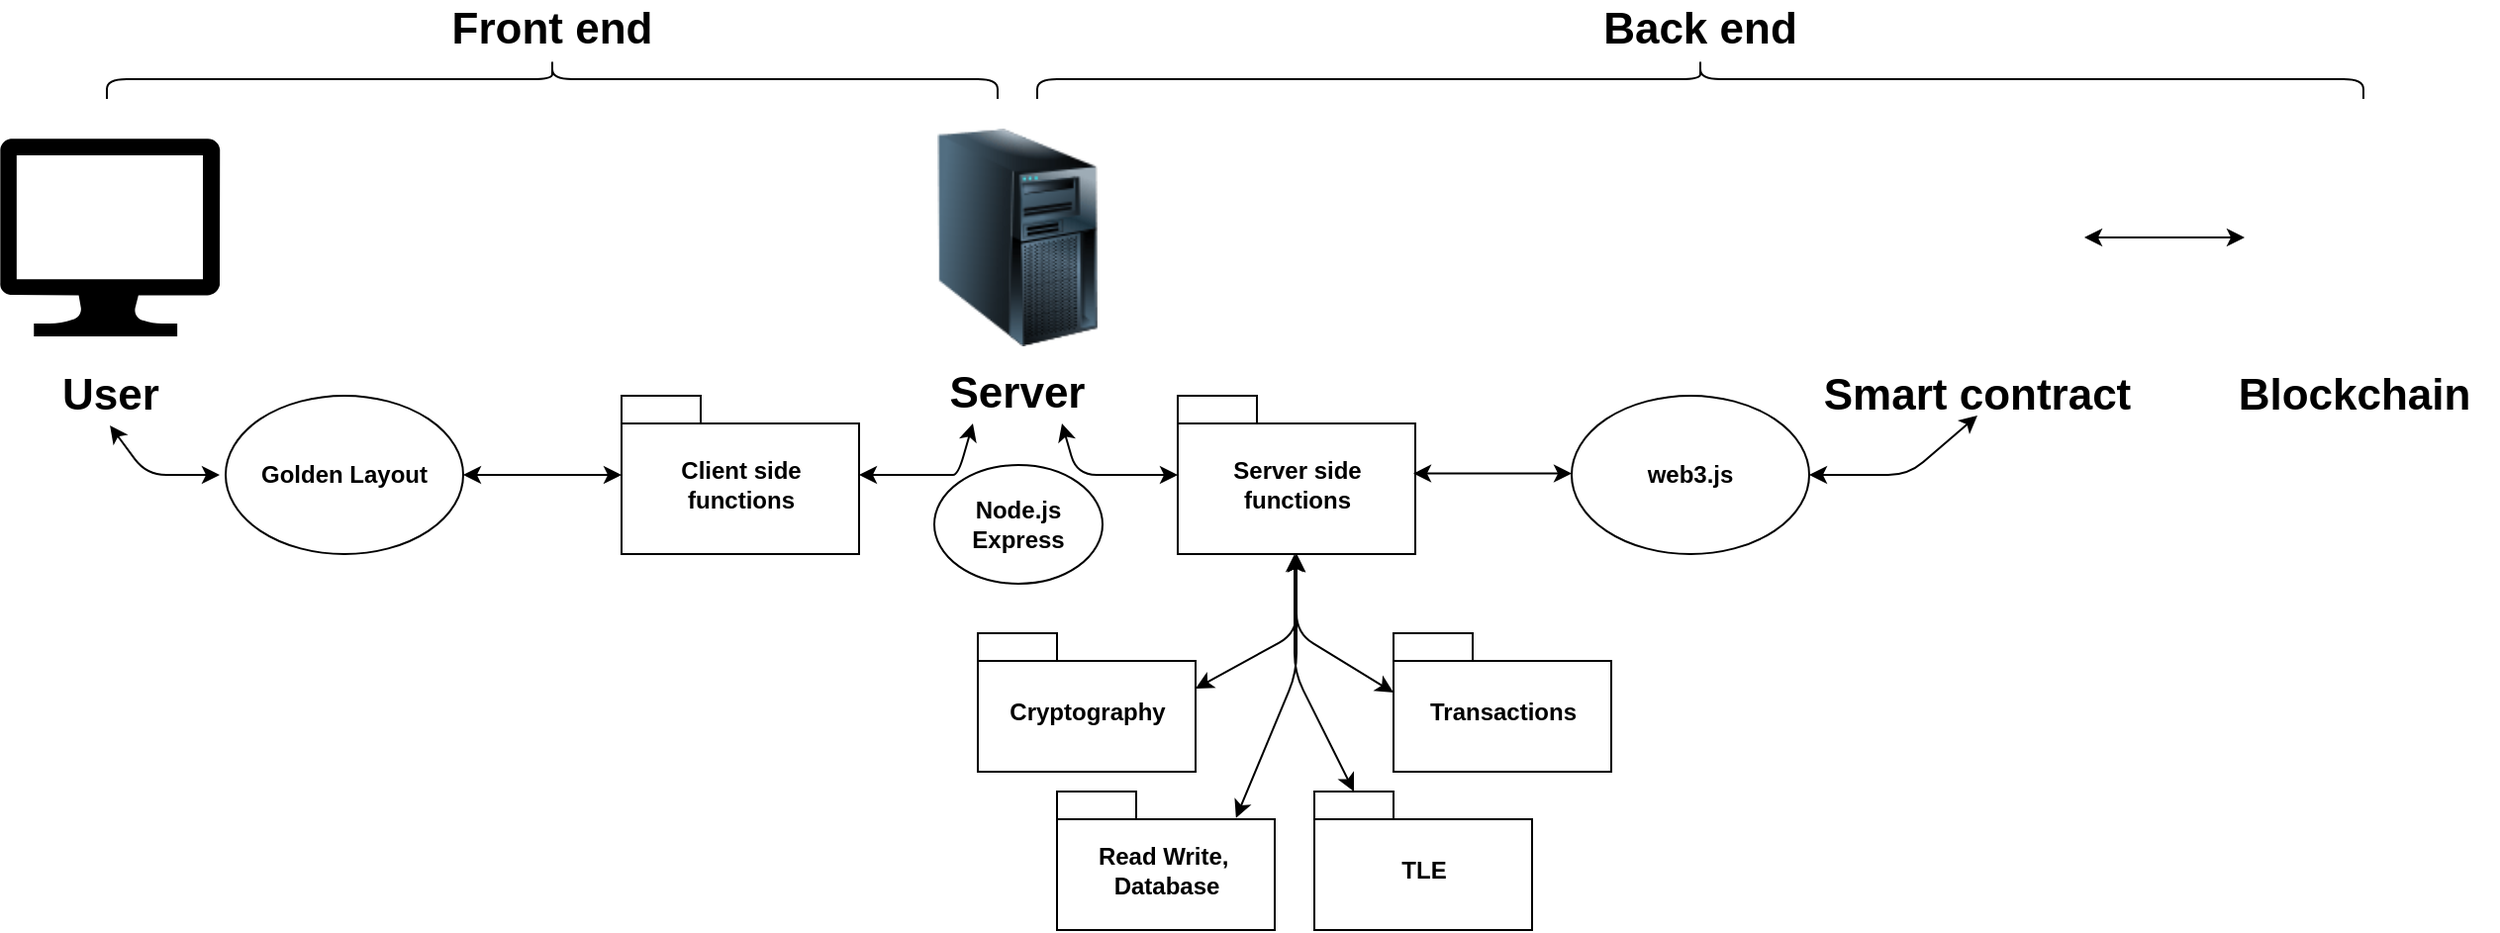 <mxfile version="13.3.5" type="google" pages="3"><diagram name="Schéma serveur" id="qO905Ad2-9UF7N1-E8Uu"><mxGraphModel dx="1885" dy="1666" grid="1" gridSize="10" guides="1" tooltips="1" connect="1" arrows="1" fold="1" page="1" pageScale="1" pageWidth="850" pageHeight="1100" math="0" shadow="0"><root><mxCell id="9je6xNs0HOezlCSoV_ib-0"/><mxCell id="9je6xNs0HOezlCSoV_ib-1" parent="9je6xNs0HOezlCSoV_ib-0"/><mxCell id="9je6xNs0HOezlCSoV_ib-2" value="" style="image;html=1;labelBackgroundColor=#ffffff;image=img/lib/clip_art/computers/Server_Tower_128x128.png" parent="9je6xNs0HOezlCSoV_ib-1" vertex="1"><mxGeometry x="-65" y="-55" width="130" height="110" as="geometry"/></mxCell><mxCell id="9je6xNs0HOezlCSoV_ib-10" value="" style="shape=curlyBracket;whiteSpace=wrap;html=1;rounded=1;direction=south;" parent="9je6xNs0HOezlCSoV_ib-1" vertex="1"><mxGeometry x="-460" y="-90" width="450" height="20" as="geometry"/></mxCell><mxCell id="9je6xNs0HOezlCSoV_ib-23" value="" style="aspect=fixed;pointerEvents=1;shadow=0;dashed=0;html=1;strokeColor=none;labelPosition=center;verticalLabelPosition=bottom;verticalAlign=top;align=center;shape=mxgraph.azure.computer;fillColor=#000000;" parent="9je6xNs0HOezlCSoV_ib-1" vertex="1"><mxGeometry x="-514" y="-50" width="111.11" height="100" as="geometry"/></mxCell><mxCell id="9je6xNs0HOezlCSoV_ib-25" value="" style="shape=image;html=1;verticalAlign=top;verticalLabelPosition=bottom;labelBackgroundColor=#ffffff;imageAspect=0;aspect=fixed;image=https://cdn4.iconfinder.com/data/icons/logos-and-brands/512/116_Ethereum_logo_logos-128.png;fillColor=#000000;" parent="9je6xNs0HOezlCSoV_ib-1" vertex="1"><mxGeometry x="620" y="-64" width="128" height="128" as="geometry"/></mxCell><mxCell id="9je6xNs0HOezlCSoV_ib-28" value="Client side&lt;br&gt;functions" style="shape=folder;fontStyle=1;spacingTop=10;tabWidth=40;tabHeight=14;tabPosition=left;html=1;" parent="9je6xNs0HOezlCSoV_ib-1" vertex="1"><mxGeometry x="-200" y="80" width="120" height="80" as="geometry"/></mxCell><mxCell id="9je6xNs0HOezlCSoV_ib-32" value="&lt;b&gt;Golden Layout&lt;/b&gt;" style="ellipse;whiteSpace=wrap;html=1;" parent="9je6xNs0HOezlCSoV_ib-1" vertex="1"><mxGeometry x="-400" y="80" width="120" height="80" as="geometry"/></mxCell><mxCell id="9je6xNs0HOezlCSoV_ib-33" value="&lt;b&gt;web3.js&lt;/b&gt;" style="ellipse;whiteSpace=wrap;html=1;" parent="9je6xNs0HOezlCSoV_ib-1" vertex="1"><mxGeometry x="280" y="80" width="120" height="80" as="geometry"/></mxCell><mxCell id="9je6xNs0HOezlCSoV_ib-34" value="Server side&lt;br&gt;functions" style="shape=folder;fontStyle=1;spacingTop=10;tabWidth=40;tabHeight=14;tabPosition=left;html=1;" parent="9je6xNs0HOezlCSoV_ib-1" vertex="1"><mxGeometry x="81" y="80" width="120" height="80" as="geometry"/></mxCell><mxCell id="9je6xNs0HOezlCSoV_ib-37" value="Cryptography" style="shape=folder;fontStyle=1;spacingTop=10;tabWidth=40;tabHeight=14;tabPosition=left;html=1;" parent="9je6xNs0HOezlCSoV_ib-1" vertex="1"><mxGeometry x="-20" y="200" width="110" height="70" as="geometry"/></mxCell><mxCell id="9je6xNs0HOezlCSoV_ib-38" value="Read Write,&amp;nbsp;&lt;br&gt;Database" style="shape=folder;fontStyle=1;spacingTop=10;tabWidth=40;tabHeight=14;tabPosition=left;html=1;" parent="9je6xNs0HOezlCSoV_ib-1" vertex="1"><mxGeometry x="20" y="280" width="110" height="70" as="geometry"/></mxCell><mxCell id="9je6xNs0HOezlCSoV_ib-39" value="TLE" style="shape=folder;fontStyle=1;spacingTop=10;tabWidth=40;tabHeight=14;tabPosition=left;html=1;" parent="9je6xNs0HOezlCSoV_ib-1" vertex="1"><mxGeometry x="150" y="280" width="110" height="70" as="geometry"/></mxCell><mxCell id="9je6xNs0HOezlCSoV_ib-40" value="Transactions" style="shape=folder;fontStyle=1;spacingTop=10;tabWidth=40;tabHeight=14;tabPosition=left;html=1;" parent="9je6xNs0HOezlCSoV_ib-1" vertex="1"><mxGeometry x="190" y="200" width="110" height="70" as="geometry"/></mxCell><mxCell id="9je6xNs0HOezlCSoV_ib-45" value="" style="shape=curlyBracket;whiteSpace=wrap;html=1;rounded=1;direction=south;" parent="9je6xNs0HOezlCSoV_ib-1" vertex="1"><mxGeometry x="10" y="-90" width="670" height="20" as="geometry"/></mxCell><mxCell id="9je6xNs0HOezlCSoV_ib-46" value="&lt;b&gt;&lt;font style=&quot;font-size: 22px&quot;&gt;Server&lt;/font&gt;&lt;/b&gt;" style="rounded=0;whiteSpace=wrap;html=1;strokeColor=none;fillColor=none;" parent="9je6xNs0HOezlCSoV_ib-1" vertex="1"><mxGeometry x="-45" y="64" width="90" height="30" as="geometry"/></mxCell><mxCell id="9je6xNs0HOezlCSoV_ib-47" value="&lt;b&gt;&lt;font style=&quot;font-size: 22px&quot;&gt;Blockchain&lt;/font&gt;&lt;/b&gt;" style="rounded=0;whiteSpace=wrap;html=1;strokeColor=none;fillColor=none;" parent="9je6xNs0HOezlCSoV_ib-1" vertex="1"><mxGeometry x="620" y="65" width="111" height="30" as="geometry"/></mxCell><mxCell id="9je6xNs0HOezlCSoV_ib-48" value="&lt;b&gt;&lt;font style=&quot;font-size: 22px&quot;&gt;User&lt;/font&gt;&lt;/b&gt;" style="rounded=0;whiteSpace=wrap;html=1;strokeColor=none;fillColor=none;" parent="9je6xNs0HOezlCSoV_ib-1" vertex="1"><mxGeometry x="-503.44" y="65" width="90" height="30" as="geometry"/></mxCell><mxCell id="9je6xNs0HOezlCSoV_ib-58" value="" style="endArrow=classic;startArrow=classic;html=1;exitX=0.5;exitY=1;exitDx=0;exitDy=0;" parent="9je6xNs0HOezlCSoV_ib-1" source="9je6xNs0HOezlCSoV_ib-48" edge="1"><mxGeometry width="50" height="50" relative="1" as="geometry"><mxPoint x="-452.89" y="170" as="sourcePoint"/><mxPoint x="-403" y="120" as="targetPoint"/><Array as="points"><mxPoint x="-440" y="120"/></Array></mxGeometry></mxCell><mxCell id="9je6xNs0HOezlCSoV_ib-59" value="" style="endArrow=classic;startArrow=classic;html=1;exitX=0.5;exitY=1;exitDx=0;exitDy=0;entryX=0;entryY=0.5;entryDx=0;entryDy=0;entryPerimeter=0;" parent="9je6xNs0HOezlCSoV_ib-1" target="9je6xNs0HOezlCSoV_ib-28" edge="1"><mxGeometry width="50" height="50" relative="1" as="geometry"><mxPoint x="-280.0" y="120" as="sourcePoint"/><mxPoint x="-200" y="127" as="targetPoint"/></mxGeometry></mxCell><mxCell id="9je6xNs0HOezlCSoV_ib-60" value="" style="endArrow=classic;startArrow=classic;html=1;exitX=0.5;exitY=1;exitDx=0;exitDy=0;entryX=0;entryY=0.5;entryDx=0;entryDy=0;entryPerimeter=0;" parent="9je6xNs0HOezlCSoV_ib-1" edge="1"><mxGeometry width="50" height="50" relative="1" as="geometry"><mxPoint x="200.0" y="119.29" as="sourcePoint"/><mxPoint x="280" y="119.29" as="targetPoint"/></mxGeometry></mxCell><mxCell id="9je6xNs0HOezlCSoV_ib-62" value="" style="endArrow=classic;startArrow=classic;html=1;exitX=0.75;exitY=1;exitDx=0;exitDy=0;" parent="9je6xNs0HOezlCSoV_ib-1" source="9je6xNs0HOezlCSoV_ib-46" edge="1"><mxGeometry width="50" height="50" relative="1" as="geometry"><mxPoint y="94" as="sourcePoint"/><mxPoint x="81.0" y="120" as="targetPoint"/><Array as="points"><mxPoint x="30" y="120"/></Array></mxGeometry></mxCell><mxCell id="9je6xNs0HOezlCSoV_ib-64" value="" style="endArrow=classic;startArrow=classic;html=1;exitX=1;exitY=0.5;exitDx=0;exitDy=0;exitPerimeter=0;entryX=0.25;entryY=1;entryDx=0;entryDy=0;" parent="9je6xNs0HOezlCSoV_ib-1" source="9je6xNs0HOezlCSoV_ib-28" target="9je6xNs0HOezlCSoV_ib-46" edge="1"><mxGeometry width="50" height="50" relative="1" as="geometry"><mxPoint x="-70" y="200" as="sourcePoint"/><mxPoint y="94" as="targetPoint"/><Array as="points"><mxPoint x="-60" y="120"/><mxPoint x="-40" y="120"/><mxPoint x="-30" y="120"/></Array></mxGeometry></mxCell><mxCell id="9je6xNs0HOezlCSoV_ib-65" value="&lt;span style=&quot;font-size: 22px&quot;&gt;&lt;b&gt;Front end&lt;/b&gt;&lt;/span&gt;" style="rounded=0;whiteSpace=wrap;html=1;strokeColor=none;fillColor=none;" parent="9je6xNs0HOezlCSoV_ib-1" vertex="1"><mxGeometry x="-330" y="-120" width="190" height="30" as="geometry"/></mxCell><mxCell id="9je6xNs0HOezlCSoV_ib-66" value="&lt;span style=&quot;font-size: 22px&quot;&gt;&lt;b&gt;Back end&lt;/b&gt;&lt;/span&gt;" style="rounded=0;whiteSpace=wrap;html=1;strokeColor=none;fillColor=none;" parent="9je6xNs0HOezlCSoV_ib-1" vertex="1"><mxGeometry x="250" y="-120" width="190" height="30" as="geometry"/></mxCell><mxCell id="9je6xNs0HOezlCSoV_ib-67" value="" style="endArrow=classic;startArrow=classic;html=1;exitX=0.5;exitY=1;exitDx=0;exitDy=0;entryX=0;entryY=0.5;entryDx=0;entryDy=0;entryPerimeter=0;exitPerimeter=0;" parent="9je6xNs0HOezlCSoV_ib-1" source="9je6xNs0HOezlCSoV_ib-34" edge="1"><mxGeometry width="50" height="50" relative="1" as="geometry"><mxPoint x="110.0" y="230.0" as="sourcePoint"/><mxPoint x="190" y="230.0" as="targetPoint"/><Array as="points"><mxPoint x="141" y="200"/></Array></mxGeometry></mxCell><mxCell id="9je6xNs0HOezlCSoV_ib-68" value="" style="endArrow=classic;startArrow=classic;html=1;entryX=0;entryY=0;entryDx=20;entryDy=0;entryPerimeter=0;" parent="9je6xNs0HOezlCSoV_ib-1" target="9je6xNs0HOezlCSoV_ib-39" edge="1"><mxGeometry width="50" height="50" relative="1" as="geometry"><mxPoint x="140" y="160" as="sourcePoint"/><mxPoint x="179" y="250.0" as="targetPoint"/><Array as="points"><mxPoint x="140" y="220"/></Array></mxGeometry></mxCell><mxCell id="9je6xNs0HOezlCSoV_ib-69" value="" style="endArrow=classic;startArrow=classic;html=1;entryX=0.822;entryY=0.191;entryDx=0;entryDy=0;entryPerimeter=0;exitX=0.5;exitY=1;exitDx=0;exitDy=0;exitPerimeter=0;" parent="9je6xNs0HOezlCSoV_ib-1" source="9je6xNs0HOezlCSoV_ib-34" target="9je6xNs0HOezlCSoV_ib-38" edge="1"><mxGeometry width="50" height="50" relative="1" as="geometry"><mxPoint x="150" y="170" as="sourcePoint"/><mxPoint x="180" y="290" as="targetPoint"/><Array as="points"><mxPoint x="141" y="220"/></Array></mxGeometry></mxCell><mxCell id="9je6xNs0HOezlCSoV_ib-70" value="" style="endArrow=classic;startArrow=classic;html=1;entryX=0;entryY=0;entryDx=110;entryDy=28;entryPerimeter=0;exitX=0.5;exitY=1;exitDx=0;exitDy=0;exitPerimeter=0;" parent="9je6xNs0HOezlCSoV_ib-1" source="9je6xNs0HOezlCSoV_ib-34" target="9je6xNs0HOezlCSoV_ib-37" edge="1"><mxGeometry width="50" height="50" relative="1" as="geometry"><mxPoint x="151" y="170" as="sourcePoint"/><mxPoint x="120.42" y="303.37" as="targetPoint"/><Array as="points"><mxPoint x="141" y="200"/></Array></mxGeometry></mxCell><mxCell id="9je6xNs0HOezlCSoV_ib-87" value="" style="shape=image;html=1;verticalAlign=top;verticalLabelPosition=bottom;labelBackgroundColor=#ffffff;imageAspect=0;aspect=fixed;image=https://cdn1.iconfinder.com/data/icons/cryptocurrency-blockchain-fintech-free/32/Cryptocurrency_digital_contract-128.png;fillColor=none;" parent="9je6xNs0HOezlCSoV_ib-1" vertex="1"><mxGeometry x="425" y="-57" width="114" height="114" as="geometry"/></mxCell><mxCell id="9je6xNs0HOezlCSoV_ib-88" value="&lt;b&gt;&lt;font style=&quot;font-size: 22px&quot;&gt;Smart contract&lt;/font&gt;&lt;/b&gt;" style="rounded=0;whiteSpace=wrap;html=1;strokeColor=none;fillColor=none;" parent="9je6xNs0HOezlCSoV_ib-1" vertex="1"><mxGeometry x="400" y="70" width="170" height="20" as="geometry"/></mxCell><mxCell id="9je6xNs0HOezlCSoV_ib-90" value="" style="endArrow=classic;startArrow=classic;html=1;exitX=1;exitY=0.5;exitDx=0;exitDy=0;entryX=0.5;entryY=1;entryDx=0;entryDy=0;" parent="9je6xNs0HOezlCSoV_ib-1" source="9je6xNs0HOezlCSoV_ib-33" target="9je6xNs0HOezlCSoV_ib-88" edge="1"><mxGeometry width="50" height="50" relative="1" as="geometry"><mxPoint x="32.5" y="104" as="sourcePoint"/><mxPoint x="91" y="130" as="targetPoint"/><Array as="points"><mxPoint x="450" y="120"/></Array></mxGeometry></mxCell><mxCell id="9je6xNs0HOezlCSoV_ib-91" value="" style="endArrow=classic;startArrow=classic;html=1;exitX=1;exitY=0.5;exitDx=0;exitDy=0;entryX=0;entryY=0.5;entryDx=0;entryDy=0;" parent="9je6xNs0HOezlCSoV_ib-1" source="9je6xNs0HOezlCSoV_ib-87" target="9je6xNs0HOezlCSoV_ib-25" edge="1"><mxGeometry width="50" height="50" relative="1" as="geometry"><mxPoint x="410.0" y="130" as="sourcePoint"/><mxPoint x="495" y="100" as="targetPoint"/><Array as="points"/></mxGeometry></mxCell><mxCell id="doK3_UJPYsUvoMBwqavG-0" value="&lt;b&gt;Node.js&lt;br&gt;Express&lt;br&gt;&lt;/b&gt;" style="ellipse;whiteSpace=wrap;html=1;" parent="9je6xNs0HOezlCSoV_ib-1" vertex="1"><mxGeometry x="-42" y="115" width="85" height="60" as="geometry"/></mxCell></root></mxGraphModel></diagram><diagram name="backend " id="DpHWVnKeV9kLT5MBquPp"><mxGraphModel dx="1885" dy="1666" grid="1" gridSize="10" guides="1" tooltips="1" connect="1" arrows="1" fold="1" page="1" pageScale="1" pageWidth="850" pageHeight="1100" math="0" shadow="0"><root><mxCell id="a3pNpbGiEoiindeU3NRF-0"/><mxCell id="a3pNpbGiEoiindeU3NRF-1" parent="a3pNpbGiEoiindeU3NRF-0"/><mxCell id="a3pNpbGiEoiindeU3NRF-2" value="" style="image;html=1;labelBackgroundColor=#ffffff;image=img/lib/clip_art/computers/Server_Tower_128x128.png" parent="a3pNpbGiEoiindeU3NRF-1" vertex="1"><mxGeometry x="-65" y="-55" width="130" height="110" as="geometry"/></mxCell><mxCell id="a3pNpbGiEoiindeU3NRF-5" value="" style="shape=image;html=1;verticalAlign=top;verticalLabelPosition=bottom;labelBackgroundColor=#ffffff;imageAspect=0;aspect=fixed;image=https://cdn4.iconfinder.com/data/icons/logos-and-brands/512/116_Ethereum_logo_logos-128.png;fillColor=#000000;" parent="a3pNpbGiEoiindeU3NRF-1" vertex="1"><mxGeometry x="490" y="-65" width="128" height="128" as="geometry"/></mxCell><mxCell id="a3pNpbGiEoiindeU3NRF-8" value="&lt;b&gt;web3.js&lt;/b&gt;" style="ellipse;whiteSpace=wrap;html=1;" parent="a3pNpbGiEoiindeU3NRF-1" vertex="1"><mxGeometry x="330" y="-40" width="120" height="80" as="geometry"/></mxCell><mxCell id="a3pNpbGiEoiindeU3NRF-15" value="&lt;b&gt;&lt;font style=&quot;font-size: 22px&quot;&gt;Server&lt;br&gt;(Node.js)&lt;br&gt;&lt;/font&gt;&lt;/b&gt;" style="rounded=0;whiteSpace=wrap;html=1;strokeColor=none;fillColor=none;" parent="a3pNpbGiEoiindeU3NRF-1" vertex="1"><mxGeometry x="-45" y="64" width="90" height="30" as="geometry"/></mxCell><mxCell id="a3pNpbGiEoiindeU3NRF-16" value="&lt;b&gt;&lt;font style=&quot;font-size: 22px&quot;&gt;Blockchain&lt;/font&gt;&lt;/b&gt;" style="rounded=0;whiteSpace=wrap;html=1;strokeColor=none;fillColor=none;" parent="a3pNpbGiEoiindeU3NRF-1" vertex="1"><mxGeometry x="490" y="64" width="111" height="30" as="geometry"/></mxCell><mxCell id="a3pNpbGiEoiindeU3NRF-34" value="&lt;b&gt;crypto&lt;/b&gt;" style="ellipse;whiteSpace=wrap;html=1;" parent="a3pNpbGiEoiindeU3NRF-1" vertex="1"><mxGeometry x="150" y="-135" width="120" height="80" as="geometry"/></mxCell><mxCell id="a3pNpbGiEoiindeU3NRF-36" value="&lt;b&gt;ethereumjs-tx&lt;/b&gt;" style="ellipse;whiteSpace=wrap;html=1;" parent="a3pNpbGiEoiindeU3NRF-1" vertex="1"><mxGeometry x="150" y="-40" width="120" height="80" as="geometry"/></mxCell><mxCell id="a3pNpbGiEoiindeU3NRF-37" value="&lt;b&gt;fs&lt;/b&gt;" style="ellipse;whiteSpace=wrap;html=1;" parent="a3pNpbGiEoiindeU3NRF-1" vertex="1"><mxGeometry x="150" y="55" width="120" height="80" as="geometry"/></mxCell><mxCell id="a3pNpbGiEoiindeU3NRF-39" value="" style="endArrow=classic;startArrow=classic;html=1;entryX=1;entryY=0.5;entryDx=0;entryDy=0;" parent="a3pNpbGiEoiindeU3NRF-1" target="a3pNpbGiEoiindeU3NRF-8" edge="1"><mxGeometry width="50" height="50" relative="1" as="geometry"><mxPoint x="515" y="-1.5" as="sourcePoint"/><mxPoint x="440" y="-1.5" as="targetPoint"/></mxGeometry></mxCell><mxCell id="QmHdf72pvjFQtFqsAINu-2" value="" style="edgeStyle=orthogonalEdgeStyle;rounded=0;orthogonalLoop=1;jettySize=auto;html=1;" parent="a3pNpbGiEoiindeU3NRF-1" source="QmHdf72pvjFQtFqsAINu-0" target="a3pNpbGiEoiindeU3NRF-8" edge="1"><mxGeometry relative="1" as="geometry"/></mxCell><mxCell id="QmHdf72pvjFQtFqsAINu-0" value="" style="shape=curlyBracket;whiteSpace=wrap;html=1;rounded=1;direction=west;" parent="a3pNpbGiEoiindeU3NRF-1" vertex="1"><mxGeometry x="270" y="-140" width="40" height="280" as="geometry"/></mxCell><mxCell id="QmHdf72pvjFQtFqsAINu-4" value="" style="edgeStyle=orthogonalEdgeStyle;rounded=0;orthogonalLoop=1;jettySize=auto;html=1;" parent="a3pNpbGiEoiindeU3NRF-1" source="QmHdf72pvjFQtFqsAINu-3" target="a3pNpbGiEoiindeU3NRF-2" edge="1"><mxGeometry relative="1" as="geometry"/></mxCell><mxCell id="QmHdf72pvjFQtFqsAINu-3" value="" style="shape=curlyBracket;whiteSpace=wrap;html=1;rounded=1;direction=east;" parent="a3pNpbGiEoiindeU3NRF-1" vertex="1"><mxGeometry x="110" y="-140" width="40" height="280" as="geometry"/></mxCell></root></mxGraphModel></diagram><diagram id="c0juWbZp7hpYYsh-IfMn" name="blockchain"><mxGraphModel dx="1035" dy="1735" grid="1" gridSize="10" guides="1" tooltips="1" connect="1" arrows="1" fold="1" page="1" pageScale="1" pageWidth="827" pageHeight="1169" math="0" shadow="0"><root><mxCell id="c7sFwPUhOAxhG6LEKwNR-0"/><mxCell id="c7sFwPUhOAxhG6LEKwNR-1" parent="c7sFwPUhOAxhG6LEKwNR-0"/><mxCell id="c7sFwPUhOAxhG6LEKwNR-2" value="" style="group" parent="c7sFwPUhOAxhG6LEKwNR-1" vertex="1" connectable="0"><mxGeometry x="20" y="-260.001" width="230" height="97.277" as="geometry"/></mxCell><mxCell id="c7sFwPUhOAxhG6LEKwNR-3" value="" style="shape=image;html=1;verticalAlign=top;verticalLabelPosition=bottom;labelBackgroundColor=#ffffff;imageAspect=0;aspect=fixed;image=https://cdn2.iconfinder.com/data/icons/miscellaneous-41/43/Asset_8-2-128.png" parent="c7sFwPUhOAxhG6LEKwNR-2" vertex="1"><mxGeometry y="14.246" width="68.785" height="68.785" as="geometry"/></mxCell><mxCell id="c7sFwPUhOAxhG6LEKwNR-4" value="" style="shape=image;html=1;verticalAlign=top;verticalLabelPosition=bottom;labelBackgroundColor=#ffffff;imageAspect=0;aspect=fixed;image=https://cdn1.iconfinder.com/data/icons/multimedia-and-interface-flat-style-1/32/Multimedia_Link_hyperlink_web_interface_chain-128.png;rotation=-45;" parent="c7sFwPUhOAxhG6LEKwNR-2" vertex="1"><mxGeometry x="80.607" y="14.246" width="68.785" height="68.785" as="geometry"/></mxCell><mxCell id="c7sFwPUhOAxhG6LEKwNR-5" value="" style="shape=image;html=1;verticalAlign=top;verticalLabelPosition=bottom;labelBackgroundColor=#ffffff;imageAspect=0;aspect=fixed;image=https://cdn2.iconfinder.com/data/icons/miscellaneous-41/43/Asset_8-2-128.png" parent="c7sFwPUhOAxhG6LEKwNR-2" vertex="1"><mxGeometry x="161.215" y="12.472" width="68.785" height="68.785" as="geometry"/></mxCell><mxCell id="c7sFwPUhOAxhG6LEKwNR-7" value="" style="shape=image;html=1;verticalAlign=top;verticalLabelPosition=bottom;labelBackgroundColor=#ffffff;imageAspect=0;aspect=fixed;image=https://cdn2.iconfinder.com/data/icons/miscellaneous-41/43/Asset_8-2-128.png" parent="c7sFwPUhOAxhG6LEKwNR-1" vertex="1"><mxGeometry x="182" y="-247.755" width="68.785" height="68.785" as="geometry"/></mxCell><mxCell id="c7sFwPUhOAxhG6LEKwNR-8" value="" style="shape=image;html=1;verticalAlign=top;verticalLabelPosition=bottom;labelBackgroundColor=#ffffff;imageAspect=0;aspect=fixed;image=https://cdn1.iconfinder.com/data/icons/multimedia-and-interface-flat-style-1/32/Multimedia_Link_hyperlink_web_interface_chain-128.png;rotation=-45;" parent="c7sFwPUhOAxhG6LEKwNR-1" vertex="1"><mxGeometry x="262.607" y="-247.755" width="68.785" height="68.785" as="geometry"/></mxCell><mxCell id="c7sFwPUhOAxhG6LEKwNR-9" value="" style="shape=image;html=1;verticalAlign=top;verticalLabelPosition=bottom;labelBackgroundColor=#ffffff;imageAspect=0;aspect=fixed;image=https://cdn2.iconfinder.com/data/icons/miscellaneous-41/43/Asset_8-2-128.png" parent="c7sFwPUhOAxhG6LEKwNR-1" vertex="1"><mxGeometry x="343.215" y="-249.528" width="68.785" height="68.785" as="geometry"/></mxCell><mxCell id="c7sFwPUhOAxhG6LEKwNR-10" value="" style="shape=image;html=1;verticalAlign=top;verticalLabelPosition=bottom;labelBackgroundColor=#ffffff;imageAspect=0;aspect=fixed;image=https://cdn1.iconfinder.com/data/icons/multimedia-and-interface-flat-style-1/32/Multimedia_Link_hyperlink_web_interface_chain-128.png;rotation=-45;" parent="c7sFwPUhOAxhG6LEKwNR-1" vertex="1"><mxGeometry x="429.997" y="-245.755" width="68.785" height="68.785" as="geometry"/></mxCell><mxCell id="1WfnDYsW83dXfGWA5IJx-0" value="" style="shape=image;html=1;verticalAlign=top;verticalLabelPosition=bottom;labelBackgroundColor=#ffffff;imageAspect=0;aspect=fixed;image=https://cdn3.iconfinder.com/data/icons/woothemesiconset/32/page_blank.png" parent="c7sFwPUhOAxhG6LEKwNR-1" vertex="1"><mxGeometry x="500" y="-251" width="82" height="82" as="geometry"/></mxCell><mxCell id="03T6yVgyq55GkfKz_jjK-0" value="" style="ellipse;whiteSpace=wrap;html=1;aspect=fixed;fillColor=#FFFFFF;" parent="c7sFwPUhOAxhG6LEKwNR-1" vertex="1"><mxGeometry x="279.997" y="-103.783" width="285.448" height="285.448" as="geometry"/></mxCell><mxCell id="03T6yVgyq55GkfKz_jjK-1" value="" style="shape=image;html=1;verticalAlign=top;verticalLabelPosition=bottom;labelBackgroundColor=#ffffff;imageAspect=0;aspect=fixed;image=https://cdn2.iconfinder.com/data/icons/documents-31/128/Document_Contract.png" parent="c7sFwPUhOAxhG6LEKwNR-1" vertex="1"><mxGeometry x="407.049" y="2.163" width="44.776" height="44.776" as="geometry"/></mxCell><mxCell id="03T6yVgyq55GkfKz_jjK-2" value="" style="pointerEvents=1;shadow=0;dashed=0;html=1;strokeColor=none;labelPosition=center;verticalLabelPosition=bottom;verticalAlign=top;align=center;fillColor=#505050;shape=mxgraph.mscae.intune.user_group" parent="c7sFwPUhOAxhG6LEKwNR-1" vertex="1"><mxGeometry x="318.616" y="-50.81" width="39.179" height="37.743" as="geometry"/></mxCell><mxCell id="03T6yVgyq55GkfKz_jjK-3" value="" style="pointerEvents=1;shadow=0;dashed=0;html=1;strokeColor=none;labelPosition=center;verticalLabelPosition=bottom;verticalAlign=top;align=center;fillColor=#505050;shape=mxgraph.mscae.intune.user_group" parent="c7sFwPUhOAxhG6LEKwNR-1" vertex="1"><mxGeometry x="341.004" y="127.974" width="39.179" height="37.743" as="geometry"/></mxCell><mxCell id="03T6yVgyq55GkfKz_jjK-4" value="" style="pointerEvents=1;shadow=0;dashed=0;html=1;strokeColor=none;labelPosition=center;verticalLabelPosition=bottom;verticalAlign=top;align=center;fillColor=#505050;shape=mxgraph.mscae.intune.user_group" parent="c7sFwPUhOAxhG6LEKwNR-1" vertex="1"><mxGeometry x="469.736" y="127.974" width="39.179" height="37.743" as="geometry"/></mxCell><mxCell id="03T6yVgyq55GkfKz_jjK-5" value="" style="endArrow=classic;html=1;exitX=0.905;exitY=-0.058;exitDx=0;exitDy=0;exitPerimeter=0;" parent="c7sFwPUhOAxhG6LEKwNR-1" source="03T6yVgyq55GkfKz_jjK-3" edge="1"><mxGeometry width="50" height="50" relative="1" as="geometry"><mxPoint x="503.318" y="35.271" as="sourcePoint"/><mxPoint x="402.572" y="61.758" as="targetPoint"/></mxGeometry></mxCell><mxCell id="03T6yVgyq55GkfKz_jjK-6" value="" style="endArrow=classic;startArrow=classic;html=1;" parent="c7sFwPUhOAxhG6LEKwNR-1" edge="1"><mxGeometry width="50" height="50" relative="1" as="geometry"><mxPoint x="474.213" y="114.731" as="sourcePoint"/><mxPoint x="451.825" y="61.758" as="targetPoint"/></mxGeometry></mxCell><mxCell id="03T6yVgyq55GkfKz_jjK-7" value="" style="endArrow=classic;startArrow=classic;html=1;" parent="c7sFwPUhOAxhG6LEKwNR-1" edge="1"><mxGeometry width="50" height="50" relative="1" as="geometry"><mxPoint x="402.012" y="2.163" as="sourcePoint"/><mxPoint x="362.833" y="-17.702" as="targetPoint"/></mxGeometry></mxCell><mxCell id="03T6yVgyq55GkfKz_jjK-8" value="" style="pointerEvents=1;shadow=0;dashed=0;html=1;strokeColor=none;labelPosition=center;verticalLabelPosition=bottom;verticalAlign=top;align=center;fillColor=#505050;shape=mxgraph.mscae.intune.user_group" parent="c7sFwPUhOAxhG6LEKwNR-1" vertex="1"><mxGeometry x="517.31" y="41.893" width="39.179" height="37.743" as="geometry"/></mxCell><mxCell id="03T6yVgyq55GkfKz_jjK-9" value="" style="endArrow=classic;html=1;exitX=1;exitY=0.5;exitDx=0;exitDy=0;" parent="c7sFwPUhOAxhG6LEKwNR-1" source="03T6yVgyq55GkfKz_jjK-1" edge="1"><mxGeometry width="50" height="50" relative="1" as="geometry"><mxPoint x="442.31" y="22.028" as="sourcePoint"/><mxPoint x="509.475" y="48.515" as="targetPoint"/></mxGeometry></mxCell><mxCell id="03T6yVgyq55GkfKz_jjK-11" value="" style="shape=flexArrow;endArrow=classic;html=1;endWidth=41.429;endSize=15.6;fillColor=#FFFFFF;" parent="c7sFwPUhOAxhG6LEKwNR-1" source="03T6yVgyq55GkfKz_jjK-0" edge="1"><mxGeometry width="50" height="50" relative="1" as="geometry"><mxPoint x="487.087" y="-123.648" as="sourcePoint"/><mxPoint x="526.266" y="-169.999" as="targetPoint"/><Array as="points"/></mxGeometry></mxCell></root></mxGraphModel></diagram></mxfile>